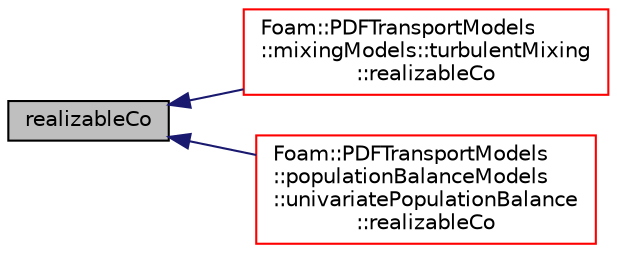 digraph "realizableCo"
{
  bgcolor="transparent";
  edge [fontname="Helvetica",fontsize="10",labelfontname="Helvetica",labelfontsize="10"];
  node [fontname="Helvetica",fontsize="10",shape=record];
  rankdir="LR";
  Node1 [label="realizableCo",height=0.2,width=0.4,color="black", fillcolor="grey75", style="filled", fontcolor="black"];
  Node1 -> Node2 [dir="back",color="midnightblue",fontsize="10",style="solid",fontname="Helvetica"];
  Node2 [label="Foam::PDFTransportModels\l::mixingModels::turbulentMixing\l::realizableCo",height=0.2,width=0.4,color="red",URL="$a00165.html#a5bb437cbddedbf3f4b27f0e5de4e442d",tooltip="Return the maximum Courant number ensuring moment realizability. "];
  Node1 -> Node3 [dir="back",color="midnightblue",fontsize="10",style="solid",fontname="Helvetica"];
  Node3 [label="Foam::PDFTransportModels\l::populationBalanceModels\l::univariatePopulationBalance\l::realizableCo",height=0.2,width=0.4,color="red",URL="$a00174.html#a5bb437cbddedbf3f4b27f0e5de4e442d",tooltip="Return the maximum Courant number ensuring moment realizability. "];
}
